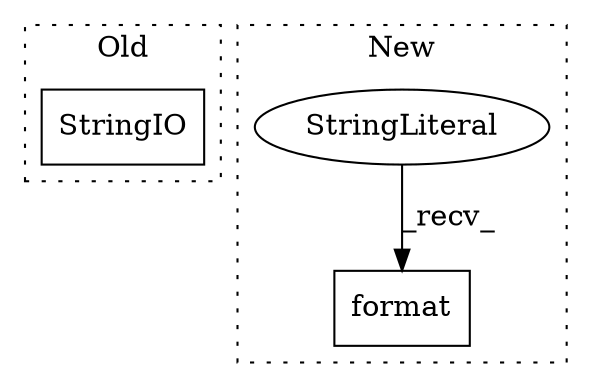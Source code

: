 digraph G {
subgraph cluster0 {
1 [label="StringIO" a="32" s="663" l="10" shape="box"];
label = "Old";
style="dotted";
}
subgraph cluster1 {
2 [label="format" a="32" s="1218,1252" l="7,1" shape="box"];
3 [label="StringLiteral" a="45" s="1176" l="41" shape="ellipse"];
label = "New";
style="dotted";
}
3 -> 2 [label="_recv_"];
}